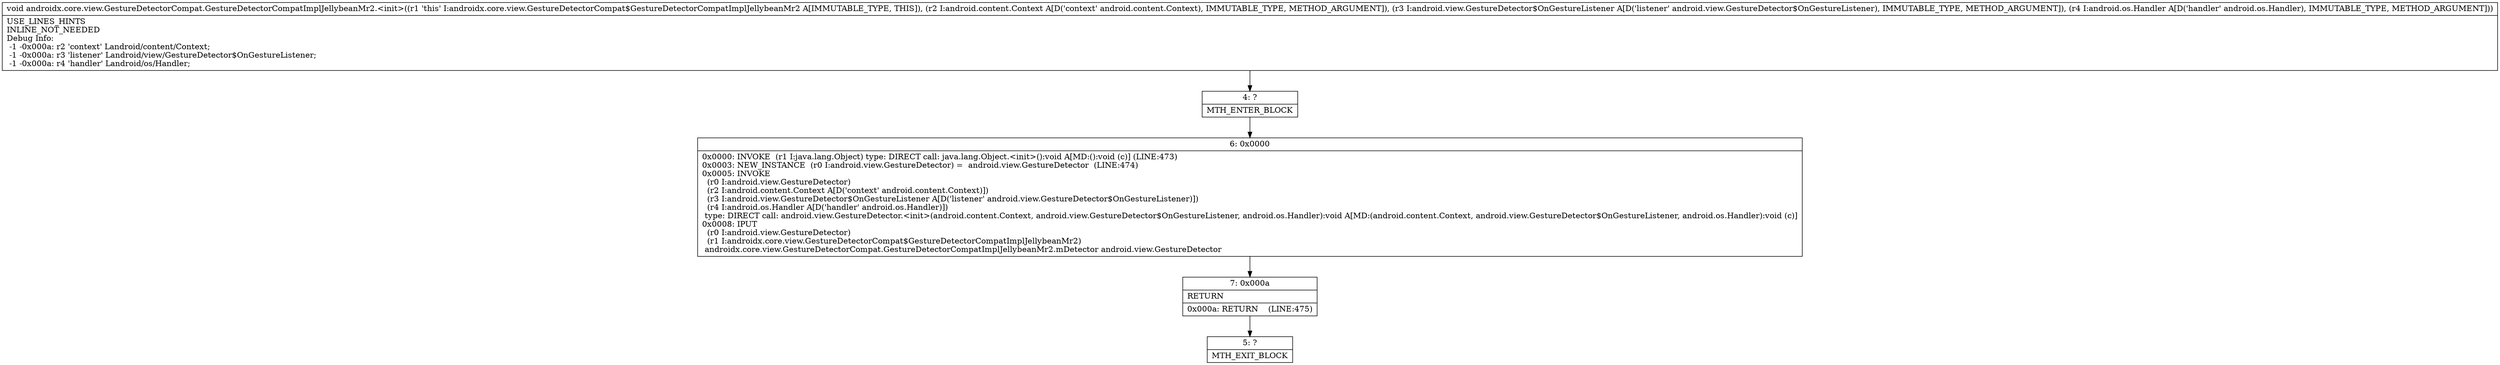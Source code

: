 digraph "CFG forandroidx.core.view.GestureDetectorCompat.GestureDetectorCompatImplJellybeanMr2.\<init\>(Landroid\/content\/Context;Landroid\/view\/GestureDetector$OnGestureListener;Landroid\/os\/Handler;)V" {
Node_4 [shape=record,label="{4\:\ ?|MTH_ENTER_BLOCK\l}"];
Node_6 [shape=record,label="{6\:\ 0x0000|0x0000: INVOKE  (r1 I:java.lang.Object) type: DIRECT call: java.lang.Object.\<init\>():void A[MD:():void (c)] (LINE:473)\l0x0003: NEW_INSTANCE  (r0 I:android.view.GestureDetector) =  android.view.GestureDetector  (LINE:474)\l0x0005: INVOKE  \l  (r0 I:android.view.GestureDetector)\l  (r2 I:android.content.Context A[D('context' android.content.Context)])\l  (r3 I:android.view.GestureDetector$OnGestureListener A[D('listener' android.view.GestureDetector$OnGestureListener)])\l  (r4 I:android.os.Handler A[D('handler' android.os.Handler)])\l type: DIRECT call: android.view.GestureDetector.\<init\>(android.content.Context, android.view.GestureDetector$OnGestureListener, android.os.Handler):void A[MD:(android.content.Context, android.view.GestureDetector$OnGestureListener, android.os.Handler):void (c)]\l0x0008: IPUT  \l  (r0 I:android.view.GestureDetector)\l  (r1 I:androidx.core.view.GestureDetectorCompat$GestureDetectorCompatImplJellybeanMr2)\l androidx.core.view.GestureDetectorCompat.GestureDetectorCompatImplJellybeanMr2.mDetector android.view.GestureDetector \l}"];
Node_7 [shape=record,label="{7\:\ 0x000a|RETURN\l|0x000a: RETURN    (LINE:475)\l}"];
Node_5 [shape=record,label="{5\:\ ?|MTH_EXIT_BLOCK\l}"];
MethodNode[shape=record,label="{void androidx.core.view.GestureDetectorCompat.GestureDetectorCompatImplJellybeanMr2.\<init\>((r1 'this' I:androidx.core.view.GestureDetectorCompat$GestureDetectorCompatImplJellybeanMr2 A[IMMUTABLE_TYPE, THIS]), (r2 I:android.content.Context A[D('context' android.content.Context), IMMUTABLE_TYPE, METHOD_ARGUMENT]), (r3 I:android.view.GestureDetector$OnGestureListener A[D('listener' android.view.GestureDetector$OnGestureListener), IMMUTABLE_TYPE, METHOD_ARGUMENT]), (r4 I:android.os.Handler A[D('handler' android.os.Handler), IMMUTABLE_TYPE, METHOD_ARGUMENT]))  | USE_LINES_HINTS\lINLINE_NOT_NEEDED\lDebug Info:\l  \-1 \-0x000a: r2 'context' Landroid\/content\/Context;\l  \-1 \-0x000a: r3 'listener' Landroid\/view\/GestureDetector$OnGestureListener;\l  \-1 \-0x000a: r4 'handler' Landroid\/os\/Handler;\l}"];
MethodNode -> Node_4;Node_4 -> Node_6;
Node_6 -> Node_7;
Node_7 -> Node_5;
}

